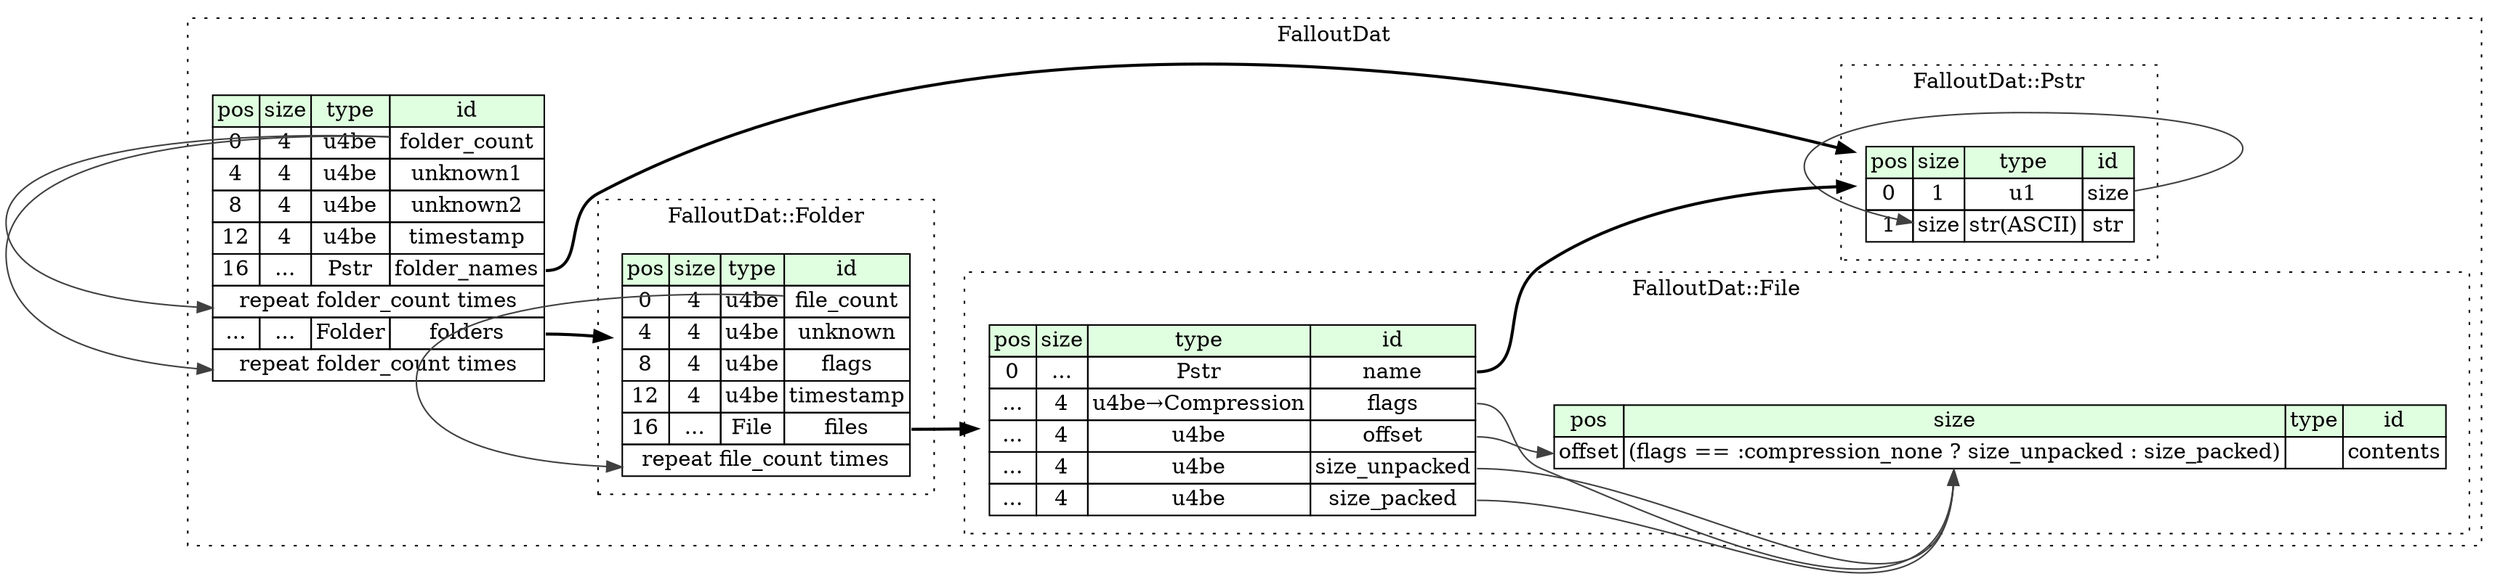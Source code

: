 digraph {
	rankdir=LR;
	node [shape=plaintext];
	subgraph cluster__fallout_dat {
		label="FalloutDat";
		graph[style=dotted];

		fallout_dat__seq [label=<<TABLE BORDER="0" CELLBORDER="1" CELLSPACING="0">
			<TR><TD BGCOLOR="#E0FFE0">pos</TD><TD BGCOLOR="#E0FFE0">size</TD><TD BGCOLOR="#E0FFE0">type</TD><TD BGCOLOR="#E0FFE0">id</TD></TR>
			<TR><TD PORT="folder_count_pos">0</TD><TD PORT="folder_count_size">4</TD><TD>u4be</TD><TD PORT="folder_count_type">folder_count</TD></TR>
			<TR><TD PORT="unknown1_pos">4</TD><TD PORT="unknown1_size">4</TD><TD>u4be</TD><TD PORT="unknown1_type">unknown1</TD></TR>
			<TR><TD PORT="unknown2_pos">8</TD><TD PORT="unknown2_size">4</TD><TD>u4be</TD><TD PORT="unknown2_type">unknown2</TD></TR>
			<TR><TD PORT="timestamp_pos">12</TD><TD PORT="timestamp_size">4</TD><TD>u4be</TD><TD PORT="timestamp_type">timestamp</TD></TR>
			<TR><TD PORT="folder_names_pos">16</TD><TD PORT="folder_names_size">...</TD><TD>Pstr</TD><TD PORT="folder_names_type">folder_names</TD></TR>
			<TR><TD COLSPAN="4" PORT="folder_names__repeat">repeat folder_count times</TD></TR>
			<TR><TD PORT="folders_pos">...</TD><TD PORT="folders_size">...</TD><TD>Folder</TD><TD PORT="folders_type">folders</TD></TR>
			<TR><TD COLSPAN="4" PORT="folders__repeat">repeat folder_count times</TD></TR>
		</TABLE>>];
		subgraph cluster__pstr {
			label="FalloutDat::Pstr";
			graph[style=dotted];

			pstr__seq [label=<<TABLE BORDER="0" CELLBORDER="1" CELLSPACING="0">
				<TR><TD BGCOLOR="#E0FFE0">pos</TD><TD BGCOLOR="#E0FFE0">size</TD><TD BGCOLOR="#E0FFE0">type</TD><TD BGCOLOR="#E0FFE0">id</TD></TR>
				<TR><TD PORT="size_pos">0</TD><TD PORT="size_size">1</TD><TD>u1</TD><TD PORT="size_type">size</TD></TR>
				<TR><TD PORT="str_pos">1</TD><TD PORT="str_size">size</TD><TD>str(ASCII)</TD><TD PORT="str_type">str</TD></TR>
			</TABLE>>];
		}
		subgraph cluster__folder {
			label="FalloutDat::Folder";
			graph[style=dotted];

			folder__seq [label=<<TABLE BORDER="0" CELLBORDER="1" CELLSPACING="0">
				<TR><TD BGCOLOR="#E0FFE0">pos</TD><TD BGCOLOR="#E0FFE0">size</TD><TD BGCOLOR="#E0FFE0">type</TD><TD BGCOLOR="#E0FFE0">id</TD></TR>
				<TR><TD PORT="file_count_pos">0</TD><TD PORT="file_count_size">4</TD><TD>u4be</TD><TD PORT="file_count_type">file_count</TD></TR>
				<TR><TD PORT="unknown_pos">4</TD><TD PORT="unknown_size">4</TD><TD>u4be</TD><TD PORT="unknown_type">unknown</TD></TR>
				<TR><TD PORT="flags_pos">8</TD><TD PORT="flags_size">4</TD><TD>u4be</TD><TD PORT="flags_type">flags</TD></TR>
				<TR><TD PORT="timestamp_pos">12</TD><TD PORT="timestamp_size">4</TD><TD>u4be</TD><TD PORT="timestamp_type">timestamp</TD></TR>
				<TR><TD PORT="files_pos">16</TD><TD PORT="files_size">...</TD><TD>File</TD><TD PORT="files_type">files</TD></TR>
				<TR><TD COLSPAN="4" PORT="files__repeat">repeat file_count times</TD></TR>
			</TABLE>>];
		}
		subgraph cluster__file {
			label="FalloutDat::File";
			graph[style=dotted];

			file__seq [label=<<TABLE BORDER="0" CELLBORDER="1" CELLSPACING="0">
				<TR><TD BGCOLOR="#E0FFE0">pos</TD><TD BGCOLOR="#E0FFE0">size</TD><TD BGCOLOR="#E0FFE0">type</TD><TD BGCOLOR="#E0FFE0">id</TD></TR>
				<TR><TD PORT="name_pos">0</TD><TD PORT="name_size">...</TD><TD>Pstr</TD><TD PORT="name_type">name</TD></TR>
				<TR><TD PORT="flags_pos">...</TD><TD PORT="flags_size">4</TD><TD>u4be→Compression</TD><TD PORT="flags_type">flags</TD></TR>
				<TR><TD PORT="offset_pos">...</TD><TD PORT="offset_size">4</TD><TD>u4be</TD><TD PORT="offset_type">offset</TD></TR>
				<TR><TD PORT="size_unpacked_pos">...</TD><TD PORT="size_unpacked_size">4</TD><TD>u4be</TD><TD PORT="size_unpacked_type">size_unpacked</TD></TR>
				<TR><TD PORT="size_packed_pos">...</TD><TD PORT="size_packed_size">4</TD><TD>u4be</TD><TD PORT="size_packed_type">size_packed</TD></TR>
			</TABLE>>];
			file__inst__contents [label=<<TABLE BORDER="0" CELLBORDER="1" CELLSPACING="0">
				<TR><TD BGCOLOR="#E0FFE0">pos</TD><TD BGCOLOR="#E0FFE0">size</TD><TD BGCOLOR="#E0FFE0">type</TD><TD BGCOLOR="#E0FFE0">id</TD></TR>
				<TR><TD PORT="contents_pos">offset</TD><TD PORT="contents_size">(flags == :compression_none ? size_unpacked : size_packed)</TD><TD></TD><TD PORT="contents_type">contents</TD></TR>
			</TABLE>>];
		}
	}
	fallout_dat__seq:folder_names_type -> pstr__seq [style=bold];
	fallout_dat__seq:folder_count_type -> fallout_dat__seq:folder_names__repeat [color="#404040"];
	fallout_dat__seq:folders_type -> folder__seq [style=bold];
	fallout_dat__seq:folder_count_type -> fallout_dat__seq:folders__repeat [color="#404040"];
	pstr__seq:size_type -> pstr__seq:str_size [color="#404040"];
	folder__seq:files_type -> file__seq [style=bold];
	folder__seq:file_count_type -> folder__seq:files__repeat [color="#404040"];
	file__seq:name_type -> pstr__seq [style=bold];
	file__seq:offset_type -> file__inst__contents:contents_pos [color="#404040"];
	file__seq:flags_type -> file__inst__contents:contents_size [color="#404040"];
	file__seq:size_unpacked_type -> file__inst__contents:contents_size [color="#404040"];
	file__seq:size_packed_type -> file__inst__contents:contents_size [color="#404040"];
}

